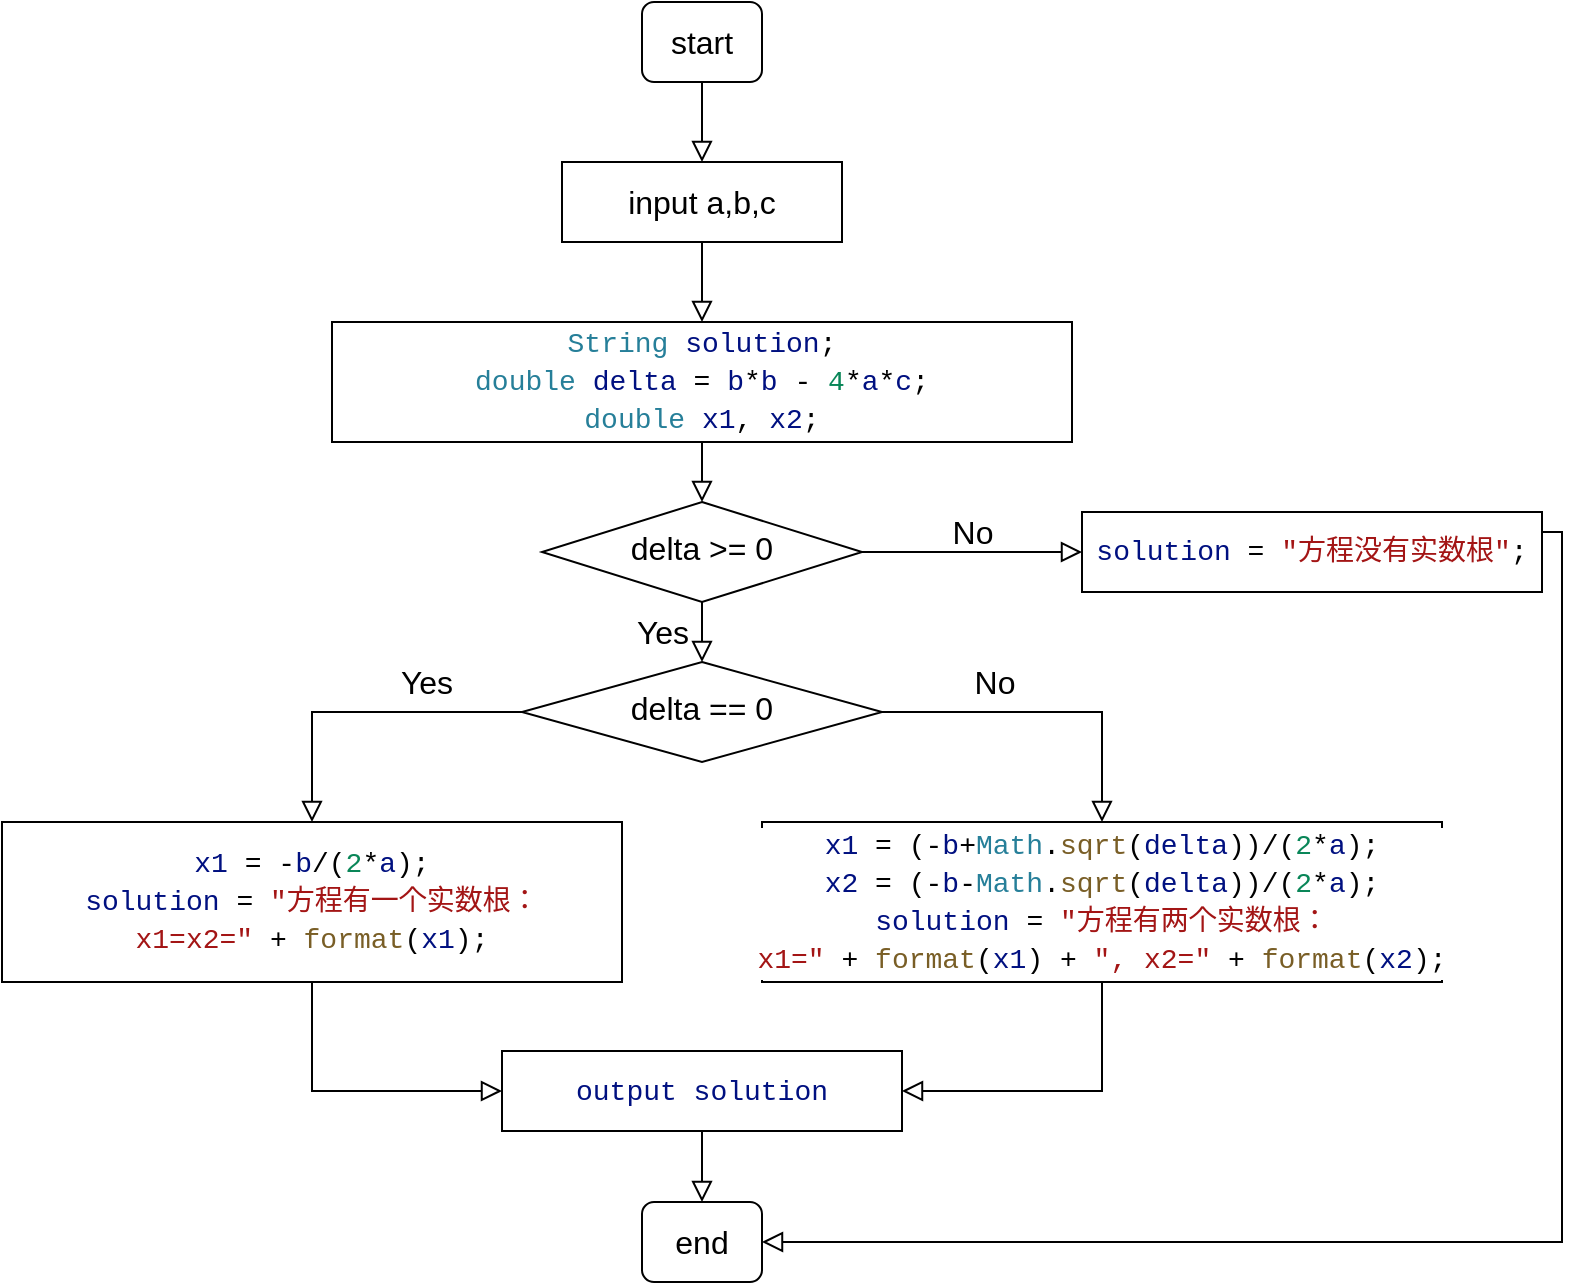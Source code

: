 <mxfile version="14.6.1" type="github">
  <diagram id="C5RBs43oDa-KdzZeNtuy" name="Page-1">
    <mxGraphModel dx="992" dy="796" grid="1" gridSize="10" guides="1" tooltips="1" connect="1" arrows="1" fold="1" page="1" pageScale="1" pageWidth="827" pageHeight="1169" math="0" shadow="0">
      <root>
        <mxCell id="WIyWlLk6GJQsqaUBKTNV-0" />
        <mxCell id="WIyWlLk6GJQsqaUBKTNV-1" parent="WIyWlLk6GJQsqaUBKTNV-0" />
        <mxCell id="fIqPK13ThxbJ5xYCtsDk-0" value="start" style="rounded=1;whiteSpace=wrap;html=1;fontSize=16;glass=0;strokeWidth=1;shadow=0;" vertex="1" parent="WIyWlLk6GJQsqaUBKTNV-1">
          <mxGeometry x="340" y="60" width="60" height="40" as="geometry" />
        </mxCell>
        <mxCell id="fIqPK13ThxbJ5xYCtsDk-1" value="Yes" style="rounded=0;html=1;jettySize=auto;orthogonalLoop=1;fontSize=16;endArrow=block;endFill=0;endSize=8;strokeWidth=1;shadow=0;labelBackgroundColor=none;edgeStyle=orthogonalEdgeStyle;" edge="1" parent="WIyWlLk6GJQsqaUBKTNV-1" source="fIqPK13ThxbJ5xYCtsDk-3" target="fIqPK13ThxbJ5xYCtsDk-7">
          <mxGeometry y="20" relative="1" as="geometry">
            <mxPoint as="offset" />
          </mxGeometry>
        </mxCell>
        <mxCell id="fIqPK13ThxbJ5xYCtsDk-2" value="No" style="edgeStyle=orthogonalEdgeStyle;rounded=0;html=1;jettySize=auto;orthogonalLoop=1;fontSize=16;endArrow=block;endFill=0;endSize=8;strokeWidth=1;shadow=0;labelBackgroundColor=none;" edge="1" parent="WIyWlLk6GJQsqaUBKTNV-1" source="fIqPK13ThxbJ5xYCtsDk-3" target="fIqPK13ThxbJ5xYCtsDk-4">
          <mxGeometry y="10" relative="1" as="geometry">
            <mxPoint as="offset" />
          </mxGeometry>
        </mxCell>
        <mxCell id="fIqPK13ThxbJ5xYCtsDk-3" value="delta &amp;gt;= 0" style="rhombus;whiteSpace=wrap;html=1;shadow=0;fontFamily=Helvetica;fontSize=16;align=center;strokeWidth=1;spacing=6;spacingTop=-4;" vertex="1" parent="WIyWlLk6GJQsqaUBKTNV-1">
          <mxGeometry x="290" y="310" width="160" height="50" as="geometry" />
        </mxCell>
        <mxCell id="fIqPK13ThxbJ5xYCtsDk-4" value="&lt;div style=&quot;background-color: rgb(255 , 255 , 255) ; font-family: &amp;#34;consolas&amp;#34; , &amp;#34;courier new&amp;#34; , monospace ; font-size: 14px ; line-height: 19px&quot;&gt;&lt;span style=&quot;color: #001080&quot;&gt;solution&lt;/span&gt;&amp;nbsp;=&amp;nbsp;&lt;span style=&quot;color: #a31515&quot;&gt;&quot;方程没有实数根&quot;&lt;/span&gt;;&lt;/div&gt;" style="rounded=0;whiteSpace=wrap;html=1;fontSize=16;glass=0;strokeWidth=1;shadow=0;" vertex="1" parent="WIyWlLk6GJQsqaUBKTNV-1">
          <mxGeometry x="560" y="315" width="230" height="40" as="geometry" />
        </mxCell>
        <mxCell id="fIqPK13ThxbJ5xYCtsDk-5" value="No" style="rounded=0;html=1;jettySize=auto;orthogonalLoop=1;fontSize=16;endArrow=block;endFill=0;endSize=8;strokeWidth=1;shadow=0;labelBackgroundColor=none;edgeStyle=orthogonalEdgeStyle;entryX=0.5;entryY=0;entryDx=0;entryDy=0;exitX=1;exitY=0.5;exitDx=0;exitDy=0;" edge="1" parent="WIyWlLk6GJQsqaUBKTNV-1" source="fIqPK13ThxbJ5xYCtsDk-7" target="fIqPK13ThxbJ5xYCtsDk-8">
          <mxGeometry x="-0.33" y="15" relative="1" as="geometry">
            <mxPoint as="offset" />
            <mxPoint x="520" y="415" as="targetPoint" />
          </mxGeometry>
        </mxCell>
        <mxCell id="fIqPK13ThxbJ5xYCtsDk-6" value="Yes&lt;br&gt;" style="edgeStyle=orthogonalEdgeStyle;rounded=0;html=1;jettySize=auto;orthogonalLoop=1;fontSize=16;endArrow=block;endFill=0;endSize=8;strokeWidth=1;shadow=0;labelBackgroundColor=none;exitX=0;exitY=0.5;exitDx=0;exitDy=0;" edge="1" parent="WIyWlLk6GJQsqaUBKTNV-1" source="fIqPK13ThxbJ5xYCtsDk-7" target="fIqPK13ThxbJ5xYCtsDk-9">
          <mxGeometry x="-0.394" y="-15" relative="1" as="geometry">
            <mxPoint as="offset" />
          </mxGeometry>
        </mxCell>
        <mxCell id="fIqPK13ThxbJ5xYCtsDk-7" value="delta == 0" style="rhombus;whiteSpace=wrap;html=1;shadow=0;fontFamily=Helvetica;fontSize=16;align=center;strokeWidth=1;spacing=6;spacingTop=-4;" vertex="1" parent="WIyWlLk6GJQsqaUBKTNV-1">
          <mxGeometry x="280" y="390" width="180" height="50" as="geometry" />
        </mxCell>
        <mxCell id="fIqPK13ThxbJ5xYCtsDk-8" value="&lt;div style=&quot;background-color: rgb(255 , 255 , 255) ; font-family: &amp;#34;consolas&amp;#34; , &amp;#34;courier new&amp;#34; , monospace ; font-size: 14px ; line-height: 19px&quot;&gt;&lt;div style=&quot;font-family: &amp;#34;consolas&amp;#34; , &amp;#34;courier new&amp;#34; , monospace ; line-height: 19px&quot;&gt;&lt;span style=&quot;color: #001080&quot;&gt;x1&lt;/span&gt;&amp;nbsp;=&amp;nbsp;(-&lt;span style=&quot;color: #001080&quot;&gt;b&lt;/span&gt;+&lt;span style=&quot;color: #267f99&quot;&gt;Math&lt;/span&gt;.&lt;span style=&quot;color: #795e26&quot;&gt;sqrt&lt;/span&gt;(&lt;span style=&quot;color: #001080&quot;&gt;delta&lt;/span&gt;))/(&lt;span style=&quot;color: #098658&quot;&gt;2&lt;/span&gt;*&lt;span style=&quot;color: #001080&quot;&gt;a&lt;/span&gt;);&lt;/div&gt;&lt;div style=&quot;font-family: &amp;#34;consolas&amp;#34; , &amp;#34;courier new&amp;#34; , monospace ; line-height: 19px&quot;&gt;&lt;div style=&quot;font-family: &amp;#34;consolas&amp;#34; , &amp;#34;courier new&amp;#34; , monospace ; line-height: 19px&quot;&gt;&lt;span style=&quot;color: #001080&quot;&gt;x2&lt;/span&gt;&amp;nbsp;=&amp;nbsp;(-&lt;span style=&quot;color: #001080&quot;&gt;b&lt;/span&gt;-&lt;span style=&quot;color: #267f99&quot;&gt;Math&lt;/span&gt;.&lt;span style=&quot;color: #795e26&quot;&gt;sqrt&lt;/span&gt;(&lt;span style=&quot;color: #001080&quot;&gt;delta&lt;/span&gt;))/(&lt;span style=&quot;color: #098658&quot;&gt;2&lt;/span&gt;*&lt;span style=&quot;color: #001080&quot;&gt;a&lt;/span&gt;);&lt;/div&gt;&lt;div style=&quot;font-family: &amp;#34;consolas&amp;#34; , &amp;#34;courier new&amp;#34; , monospace ; line-height: 19px&quot;&gt;&lt;div style=&quot;font-family: &amp;#34;consolas&amp;#34; , &amp;#34;courier new&amp;#34; , monospace ; line-height: 19px&quot;&gt;&lt;span style=&quot;color: #001080&quot;&gt;solution&lt;/span&gt;&amp;nbsp;=&amp;nbsp;&lt;span style=&quot;color: #a31515&quot;&gt;&quot;方程有两个实数根：x1=&quot;&lt;/span&gt;&amp;nbsp;+&amp;nbsp;&lt;span style=&quot;color: #795e26&quot;&gt;format&lt;/span&gt;(&lt;span style=&quot;color: #001080&quot;&gt;x1&lt;/span&gt;)&amp;nbsp;+&amp;nbsp;&lt;span style=&quot;color: #a31515&quot;&gt;&quot;,&amp;nbsp;x2=&quot;&lt;/span&gt;&amp;nbsp;+&amp;nbsp;&lt;span style=&quot;color: #795e26&quot;&gt;format&lt;/span&gt;(&lt;span style=&quot;color: #001080&quot;&gt;x2&lt;/span&gt;);&lt;/div&gt;&lt;/div&gt;&lt;/div&gt;&lt;/div&gt;" style="rounded=0;whiteSpace=wrap;html=1;fontSize=16;glass=0;strokeWidth=1;shadow=0;" vertex="1" parent="WIyWlLk6GJQsqaUBKTNV-1">
          <mxGeometry x="400" y="470" width="340" height="80" as="geometry" />
        </mxCell>
        <mxCell id="fIqPK13ThxbJ5xYCtsDk-9" value="&lt;div style=&quot;background-color: rgb(255 , 255 , 255) ; font-family: &amp;#34;consolas&amp;#34; , &amp;#34;courier new&amp;#34; , monospace ; font-size: 14px ; line-height: 19px&quot;&gt;&lt;div style=&quot;font-family: &amp;#34;consolas&amp;#34; , &amp;#34;courier new&amp;#34; , monospace ; line-height: 19px&quot;&gt;&lt;div&gt;&lt;span style=&quot;color: #001080&quot;&gt;x1&lt;/span&gt;&amp;nbsp;=&amp;nbsp;-&lt;span style=&quot;color: #001080&quot;&gt;b&lt;/span&gt;/(&lt;span style=&quot;color: #098658&quot;&gt;2&lt;/span&gt;*&lt;span style=&quot;color: #001080&quot;&gt;a&lt;/span&gt;);&lt;/div&gt;&lt;div&gt;&lt;span style=&quot;color: rgb(0 , 16 , 128)&quot;&gt;solution&lt;/span&gt;&amp;nbsp;=&amp;nbsp;&lt;span style=&quot;color: rgb(163 , 21 , 21)&quot;&gt;&quot;方程有一个实数根：x1=x2=&quot;&lt;/span&gt;&amp;nbsp;+&amp;nbsp;&lt;span style=&quot;color: rgb(121 , 94 , 38)&quot;&gt;format&lt;/span&gt;(&lt;span style=&quot;color: rgb(0 , 16 , 128)&quot;&gt;x1&lt;/span&gt;);&lt;/div&gt;&lt;/div&gt;&lt;/div&gt;" style="rounded=0;whiteSpace=wrap;html=1;fontSize=16;glass=0;strokeWidth=1;shadow=0;" vertex="1" parent="WIyWlLk6GJQsqaUBKTNV-1">
          <mxGeometry x="20" y="470" width="310" height="80" as="geometry" />
        </mxCell>
        <mxCell id="fIqPK13ThxbJ5xYCtsDk-12" value="&lt;div style=&quot;background-color: rgb(255 , 255 , 255) ; font-family: &amp;#34;consolas&amp;#34; , &amp;#34;courier new&amp;#34; , monospace ; font-size: 14px ; line-height: 19px&quot;&gt;&lt;font color=&quot;#001080&quot;&gt;output solution&lt;/font&gt;&lt;/div&gt;" style="rounded=0;whiteSpace=wrap;html=1;fontSize=16;glass=0;strokeWidth=1;shadow=0;" vertex="1" parent="WIyWlLk6GJQsqaUBKTNV-1">
          <mxGeometry x="270" y="584.5" width="200" height="40" as="geometry" />
        </mxCell>
        <mxCell id="fIqPK13ThxbJ5xYCtsDk-26" value="input a,b,c" style="rounded=0;whiteSpace=wrap;html=1;fontSize=16;glass=0;strokeWidth=1;shadow=0;" vertex="1" parent="WIyWlLk6GJQsqaUBKTNV-1">
          <mxGeometry x="300" y="140" width="140" height="40" as="geometry" />
        </mxCell>
        <mxCell id="fIqPK13ThxbJ5xYCtsDk-27" value="" style="rounded=0;html=1;jettySize=auto;orthogonalLoop=1;fontSize=16;endArrow=block;endFill=0;endSize=8;strokeWidth=1;shadow=0;labelBackgroundColor=none;edgeStyle=orthogonalEdgeStyle;entryX=0.5;entryY=0;entryDx=0;entryDy=0;" edge="1" parent="WIyWlLk6GJQsqaUBKTNV-1" source="fIqPK13ThxbJ5xYCtsDk-26" target="fIqPK13ThxbJ5xYCtsDk-48">
          <mxGeometry y="20" relative="1" as="geometry">
            <mxPoint as="offset" />
            <mxPoint x="380" y="310" as="sourcePoint" />
            <mxPoint x="380" y="370" as="targetPoint" />
          </mxGeometry>
        </mxCell>
        <mxCell id="fIqPK13ThxbJ5xYCtsDk-28" value="" style="rounded=0;html=1;jettySize=auto;orthogonalLoop=1;fontSize=16;endArrow=block;endFill=0;endSize=8;strokeWidth=1;shadow=0;labelBackgroundColor=none;edgeStyle=orthogonalEdgeStyle;exitX=0.5;exitY=1;exitDx=0;exitDy=0;entryX=0.5;entryY=0;entryDx=0;entryDy=0;" edge="1" parent="WIyWlLk6GJQsqaUBKTNV-1" source="fIqPK13ThxbJ5xYCtsDk-0" target="fIqPK13ThxbJ5xYCtsDk-26">
          <mxGeometry y="20" relative="1" as="geometry">
            <mxPoint as="offset" />
            <mxPoint x="380" y="180" as="sourcePoint" />
            <mxPoint x="370" y="130" as="targetPoint" />
          </mxGeometry>
        </mxCell>
        <mxCell id="fIqPK13ThxbJ5xYCtsDk-30" value="" style="rounded=0;html=1;jettySize=auto;orthogonalLoop=1;fontSize=16;endArrow=block;endFill=0;endSize=8;strokeWidth=1;shadow=0;labelBackgroundColor=none;edgeStyle=orthogonalEdgeStyle;exitX=0.5;exitY=1;exitDx=0;exitDy=0;entryX=1;entryY=0.5;entryDx=0;entryDy=0;" edge="1" parent="WIyWlLk6GJQsqaUBKTNV-1" source="fIqPK13ThxbJ5xYCtsDk-8" target="fIqPK13ThxbJ5xYCtsDk-12">
          <mxGeometry y="20" relative="1" as="geometry">
            <mxPoint as="offset" />
            <mxPoint x="730" y="460" as="sourcePoint" />
            <mxPoint x="730" y="675" as="targetPoint" />
          </mxGeometry>
        </mxCell>
        <mxCell id="fIqPK13ThxbJ5xYCtsDk-31" value="" style="rounded=0;html=1;jettySize=auto;orthogonalLoop=1;fontSize=16;endArrow=block;endFill=0;endSize=8;strokeWidth=1;shadow=0;labelBackgroundColor=none;edgeStyle=orthogonalEdgeStyle;entryX=0;entryY=0.5;entryDx=0;entryDy=0;exitX=0.5;exitY=1;exitDx=0;exitDy=0;" edge="1" parent="WIyWlLk6GJQsqaUBKTNV-1" source="fIqPK13ThxbJ5xYCtsDk-9" target="fIqPK13ThxbJ5xYCtsDk-12">
          <mxGeometry y="20" relative="1" as="geometry">
            <mxPoint as="offset" />
            <mxPoint x="740" y="470" as="sourcePoint" />
            <mxPoint x="740" y="685" as="targetPoint" />
          </mxGeometry>
        </mxCell>
        <mxCell id="fIqPK13ThxbJ5xYCtsDk-48" value="&lt;div style=&quot;background-color: rgb(255 , 255 , 255) ; font-family: &amp;#34;consolas&amp;#34; , &amp;#34;courier new&amp;#34; , monospace ; font-size: 14px ; line-height: 19px&quot;&gt;&lt;div style=&quot;font-family: &amp;#34;consolas&amp;#34; , &amp;#34;courier new&amp;#34; , monospace ; line-height: 19px&quot;&gt;&lt;div&gt;&lt;span style=&quot;color: #267f99&quot;&gt;String&lt;/span&gt;&amp;nbsp;&lt;span style=&quot;color: #001080&quot;&gt;solution&lt;/span&gt;;&lt;/div&gt;&lt;div&gt;&lt;span style=&quot;color: rgb(38 , 127 , 153)&quot;&gt;double&lt;/span&gt;&amp;nbsp;&lt;span style=&quot;color: rgb(0 , 16 , 128)&quot;&gt;delta&lt;/span&gt;&amp;nbsp;=&amp;nbsp;&lt;span style=&quot;color: rgb(0 , 16 , 128)&quot;&gt;b&lt;/span&gt;*&lt;span style=&quot;color: rgb(0 , 16 , 128)&quot;&gt;b&lt;/span&gt;&amp;nbsp;-&amp;nbsp;&lt;span style=&quot;color: rgb(9 , 134 , 88)&quot;&gt;4&lt;/span&gt;*&lt;span style=&quot;color: rgb(0 , 16 , 128)&quot;&gt;a&lt;/span&gt;*&lt;span style=&quot;color: rgb(0 , 16 , 128)&quot;&gt;c&lt;/span&gt;;&lt;/div&gt;&lt;div&gt;&lt;span style=&quot;color: rgb(38 , 127 , 153)&quot;&gt;double&lt;/span&gt;&amp;nbsp;&lt;span style=&quot;color: rgb(0 , 16 , 128)&quot;&gt;x1&lt;/span&gt;,&amp;nbsp;&lt;span style=&quot;color: rgb(0 , 16 , 128)&quot;&gt;x2&lt;/span&gt;;&lt;/div&gt;&lt;/div&gt;&lt;/div&gt;" style="rounded=0;whiteSpace=wrap;html=1;fontSize=16;glass=0;strokeWidth=1;shadow=0;" vertex="1" parent="WIyWlLk6GJQsqaUBKTNV-1">
          <mxGeometry x="185" y="220" width="370" height="60" as="geometry" />
        </mxCell>
        <mxCell id="fIqPK13ThxbJ5xYCtsDk-49" value="" style="rounded=0;html=1;jettySize=auto;orthogonalLoop=1;fontSize=16;endArrow=block;endFill=0;endSize=8;strokeWidth=1;shadow=0;labelBackgroundColor=none;edgeStyle=orthogonalEdgeStyle;entryX=0.5;entryY=0;entryDx=0;entryDy=0;exitX=0.5;exitY=1;exitDx=0;exitDy=0;" edge="1" parent="WIyWlLk6GJQsqaUBKTNV-1" source="fIqPK13ThxbJ5xYCtsDk-48" target="fIqPK13ThxbJ5xYCtsDk-3">
          <mxGeometry y="20" relative="1" as="geometry">
            <mxPoint as="offset" />
            <mxPoint x="380" y="190" as="sourcePoint" />
            <mxPoint x="380" y="230" as="targetPoint" />
          </mxGeometry>
        </mxCell>
        <mxCell id="fIqPK13ThxbJ5xYCtsDk-50" value="end" style="rounded=1;whiteSpace=wrap;html=1;fontSize=16;glass=0;strokeWidth=1;shadow=0;" vertex="1" parent="WIyWlLk6GJQsqaUBKTNV-1">
          <mxGeometry x="340" y="660" width="60" height="40" as="geometry" />
        </mxCell>
        <mxCell id="fIqPK13ThxbJ5xYCtsDk-52" value="" style="rounded=0;html=1;jettySize=auto;orthogonalLoop=1;fontSize=16;endArrow=block;endFill=0;endSize=8;strokeWidth=1;shadow=0;labelBackgroundColor=none;edgeStyle=orthogonalEdgeStyle;entryX=0.5;entryY=0;entryDx=0;entryDy=0;exitX=0.5;exitY=1;exitDx=0;exitDy=0;" edge="1" parent="WIyWlLk6GJQsqaUBKTNV-1" source="fIqPK13ThxbJ5xYCtsDk-12" target="fIqPK13ThxbJ5xYCtsDk-50">
          <mxGeometry y="20" relative="1" as="geometry">
            <mxPoint as="offset" />
            <mxPoint x="340" y="950" as="sourcePoint" />
            <mxPoint x="390" y="1510" as="targetPoint" />
          </mxGeometry>
        </mxCell>
        <mxCell id="fIqPK13ThxbJ5xYCtsDk-53" value="" style="rounded=0;html=1;jettySize=auto;orthogonalLoop=1;fontSize=16;endArrow=block;endFill=0;endSize=8;strokeWidth=1;shadow=0;labelBackgroundColor=none;edgeStyle=orthogonalEdgeStyle;exitX=1;exitY=0.5;exitDx=0;exitDy=0;entryX=1;entryY=0.5;entryDx=0;entryDy=0;" edge="1" parent="WIyWlLk6GJQsqaUBKTNV-1" source="fIqPK13ThxbJ5xYCtsDk-4" target="fIqPK13ThxbJ5xYCtsDk-50">
          <mxGeometry y="20" relative="1" as="geometry">
            <mxPoint as="offset" />
            <mxPoint x="780" y="230" as="sourcePoint" />
            <mxPoint x="530" y="1074.286" as="targetPoint" />
            <Array as="points">
              <mxPoint x="800" y="325" />
              <mxPoint x="800" y="680" />
            </Array>
          </mxGeometry>
        </mxCell>
      </root>
    </mxGraphModel>
  </diagram>
</mxfile>
